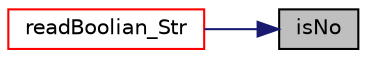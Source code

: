 digraph "isNo"
{
 // LATEX_PDF_SIZE
  edge [fontname="Helvetica",fontsize="10",labelfontname="Helvetica",labelfontsize="10"];
  node [fontname="Helvetica",fontsize="10",shape=record];
  rankdir="RL";
  Node1 [label="isNo",height=0.2,width=0.4,color="black", fillcolor="grey75", style="filled", fontcolor="black",tooltip="Check if str equals \"No\", \"N\", \"False\", or \"Off\"."];
  Node1 -> Node2 [dir="back",color="midnightblue",fontsize="10",style="solid",fontname="Helvetica"];
  Node2 [label="readBoolian_Str",height=0.2,width=0.4,color="red", fillcolor="white", style="filled",URL="$namespacepFlow.html#ad14acab072635ba3fa539283f602b1a5",tooltip="Convert word to bool."];
}
